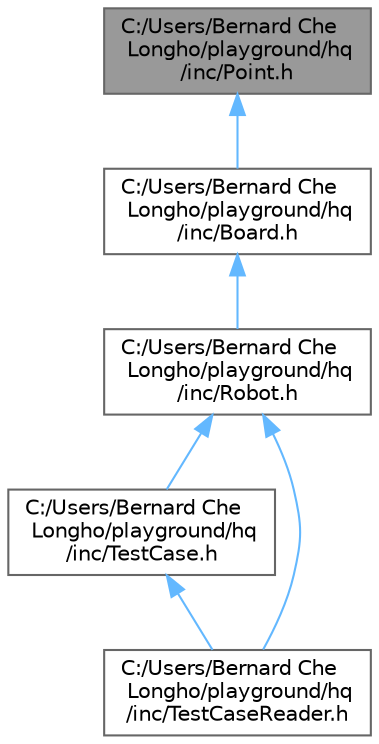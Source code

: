 digraph "C:/Users/Bernard Che Longho/playground/hq/inc/Point.h"
{
 // INTERACTIVE_SVG=YES
 // LATEX_PDF_SIZE
  bgcolor="transparent";
  edge [fontname=Helvetica,fontsize=10,labelfontname=Helvetica,labelfontsize=10];
  node [fontname=Helvetica,fontsize=10,shape=box,height=0.2,width=0.4];
  Node1 [label="C:/Users/Bernard Che\l Longho/playground/hq\l/inc/Point.h",height=0.2,width=0.4,color="gray40", fillcolor="grey60", style="filled", fontcolor="black",tooltip="A structure to hold the x and y coordinates of a Point that holds the robot's current location."];
  Node1 -> Node2 [dir="back",color="steelblue1",style="solid"];
  Node2 [label="C:/Users/Bernard Che\l Longho/playground/hq\l/inc/Board.h",height=0.2,width=0.4,color="grey40", fillcolor="white", style="filled",URL="$_board_8h.html",tooltip="Utility class to create a visual representation of the robot."];
  Node2 -> Node3 [dir="back",color="steelblue1",style="solid"];
  Node3 [label="C:/Users/Bernard Che\l Longho/playground/hq\l/inc/Robot.h",height=0.2,width=0.4,color="grey40", fillcolor="white", style="filled",URL="$_robot_8h.html",tooltip="The Robot. It has its position and direction."];
  Node3 -> Node4 [dir="back",color="steelblue1",style="solid"];
  Node4 [label="C:/Users/Bernard Che\l Longho/playground/hq\l/inc/TestCase.h",height=0.2,width=0.4,color="grey40", fillcolor="white", style="filled",URL="$_test_case_8h.html",tooltip="Holds a tests case read from file."];
  Node4 -> Node5 [dir="back",color="steelblue1",style="solid"];
  Node5 [label="C:/Users/Bernard Che\l Longho/playground/hq\l/inc/TestCaseReader.h",height=0.2,width=0.4,color="grey40", fillcolor="white", style="filled",URL="$_test_case_reader_8h.html",tooltip="Utility class to read tests cases from a file."];
  Node3 -> Node5 [dir="back",color="steelblue1",style="solid"];
}
